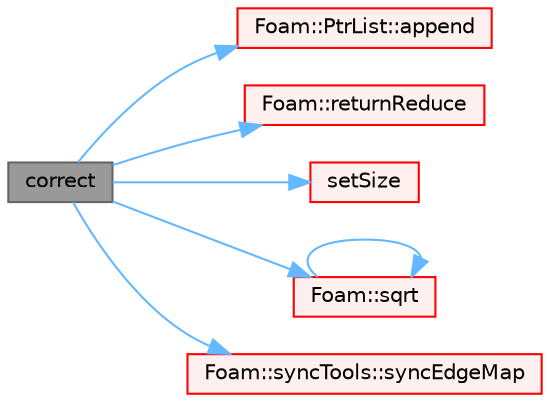 digraph "correct"
{
 // LATEX_PDF_SIZE
  bgcolor="transparent";
  edge [fontname=Helvetica,fontsize=10,labelfontname=Helvetica,labelfontsize=10];
  node [fontname=Helvetica,fontsize=10,shape=box,height=0.2,width=0.4];
  rankdir="LR";
  Node1 [id="Node000001",label="correct",height=0.2,width=0.4,color="gray40", fillcolor="grey60", style="filled", fontcolor="black",tooltip=" "];
  Node1 -> Node2 [id="edge1_Node000001_Node000002",color="steelblue1",style="solid",tooltip=" "];
  Node2 [id="Node000002",label="Foam::PtrList::append",height=0.2,width=0.4,color="red", fillcolor="#FFF0F0", style="filled",URL="$classFoam_1_1PtrList.html#a9846c2ecbc3f323d5dc356dedb2c6cbd",tooltip=" "];
  Node1 -> Node6 [id="edge2_Node000001_Node000006",color="steelblue1",style="solid",tooltip=" "];
  Node6 [id="Node000006",label="Foam::returnReduce",height=0.2,width=0.4,color="red", fillcolor="#FFF0F0", style="filled",URL="$namespaceFoam.html#acf61c6966eeded6a33f4925a2ab5240a",tooltip=" "];
  Node1 -> Node25 [id="edge3_Node000001_Node000025",color="steelblue1",style="solid",tooltip=" "];
  Node25 [id="Node000025",label="setSize",height=0.2,width=0.4,color="red", fillcolor="#FFF0F0", style="filled",URL="$readKivaGrid_8H.html#a6f8d72476baf295a054f72dfbc9c61c3",tooltip=" "];
  Node1 -> Node27 [id="edge4_Node000001_Node000027",color="steelblue1",style="solid",tooltip=" "];
  Node27 [id="Node000027",label="Foam::sqrt",height=0.2,width=0.4,color="red", fillcolor="#FFF0F0", style="filled",URL="$namespaceFoam.html#a8616bd62eebf2342a80222fecb1bda71",tooltip=" "];
  Node27 -> Node27 [id="edge5_Node000027_Node000027",color="steelblue1",style="solid",tooltip=" "];
  Node1 -> Node29 [id="edge6_Node000001_Node000029",color="steelblue1",style="solid",tooltip=" "];
  Node29 [id="Node000029",label="Foam::syncTools::syncEdgeMap",height=0.2,width=0.4,color="red", fillcolor="#FFF0F0", style="filled",URL="$classFoam_1_1syncTools.html#a5c5dd76322df0250f2115493261800ce",tooltip=" "];
}
